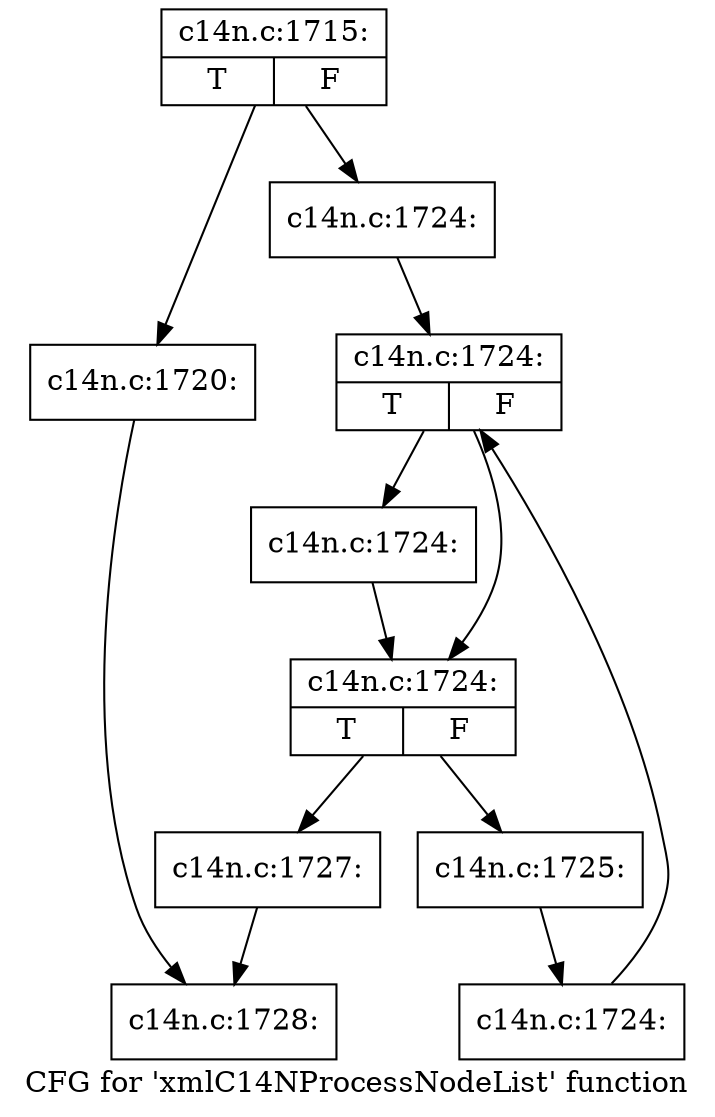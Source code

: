digraph "CFG for 'xmlC14NProcessNodeList' function" {
	label="CFG for 'xmlC14NProcessNodeList' function";

	Node0x4aa8390 [shape=record,label="{c14n.c:1715:|{<s0>T|<s1>F}}"];
	Node0x4aa8390 -> Node0x4a54630;
	Node0x4aa8390 -> Node0x4a54680;
	Node0x4a54630 [shape=record,label="{c14n.c:1720:}"];
	Node0x4a54630 -> Node0x4aa9840;
	Node0x4a54680 [shape=record,label="{c14n.c:1724:}"];
	Node0x4a54680 -> Node0x4a858e0;
	Node0x4a858e0 [shape=record,label="{c14n.c:1724:|{<s0>T|<s1>F}}"];
	Node0x4a858e0 -> Node0x4aabeb0;
	Node0x4a858e0 -> Node0x4aabe60;
	Node0x4aabeb0 [shape=record,label="{c14n.c:1724:}"];
	Node0x4aabeb0 -> Node0x4aabe60;
	Node0x4aabe60 [shape=record,label="{c14n.c:1724:|{<s0>T|<s1>F}}"];
	Node0x4aabe60 -> Node0x4aabe10;
	Node0x4aabe60 -> Node0x4a85740;
	Node0x4aabe10 [shape=record,label="{c14n.c:1725:}"];
	Node0x4aabe10 -> Node0x4aabd80;
	Node0x4aabd80 [shape=record,label="{c14n.c:1724:}"];
	Node0x4aabd80 -> Node0x4a858e0;
	Node0x4a85740 [shape=record,label="{c14n.c:1727:}"];
	Node0x4a85740 -> Node0x4aa9840;
	Node0x4aa9840 [shape=record,label="{c14n.c:1728:}"];
}
